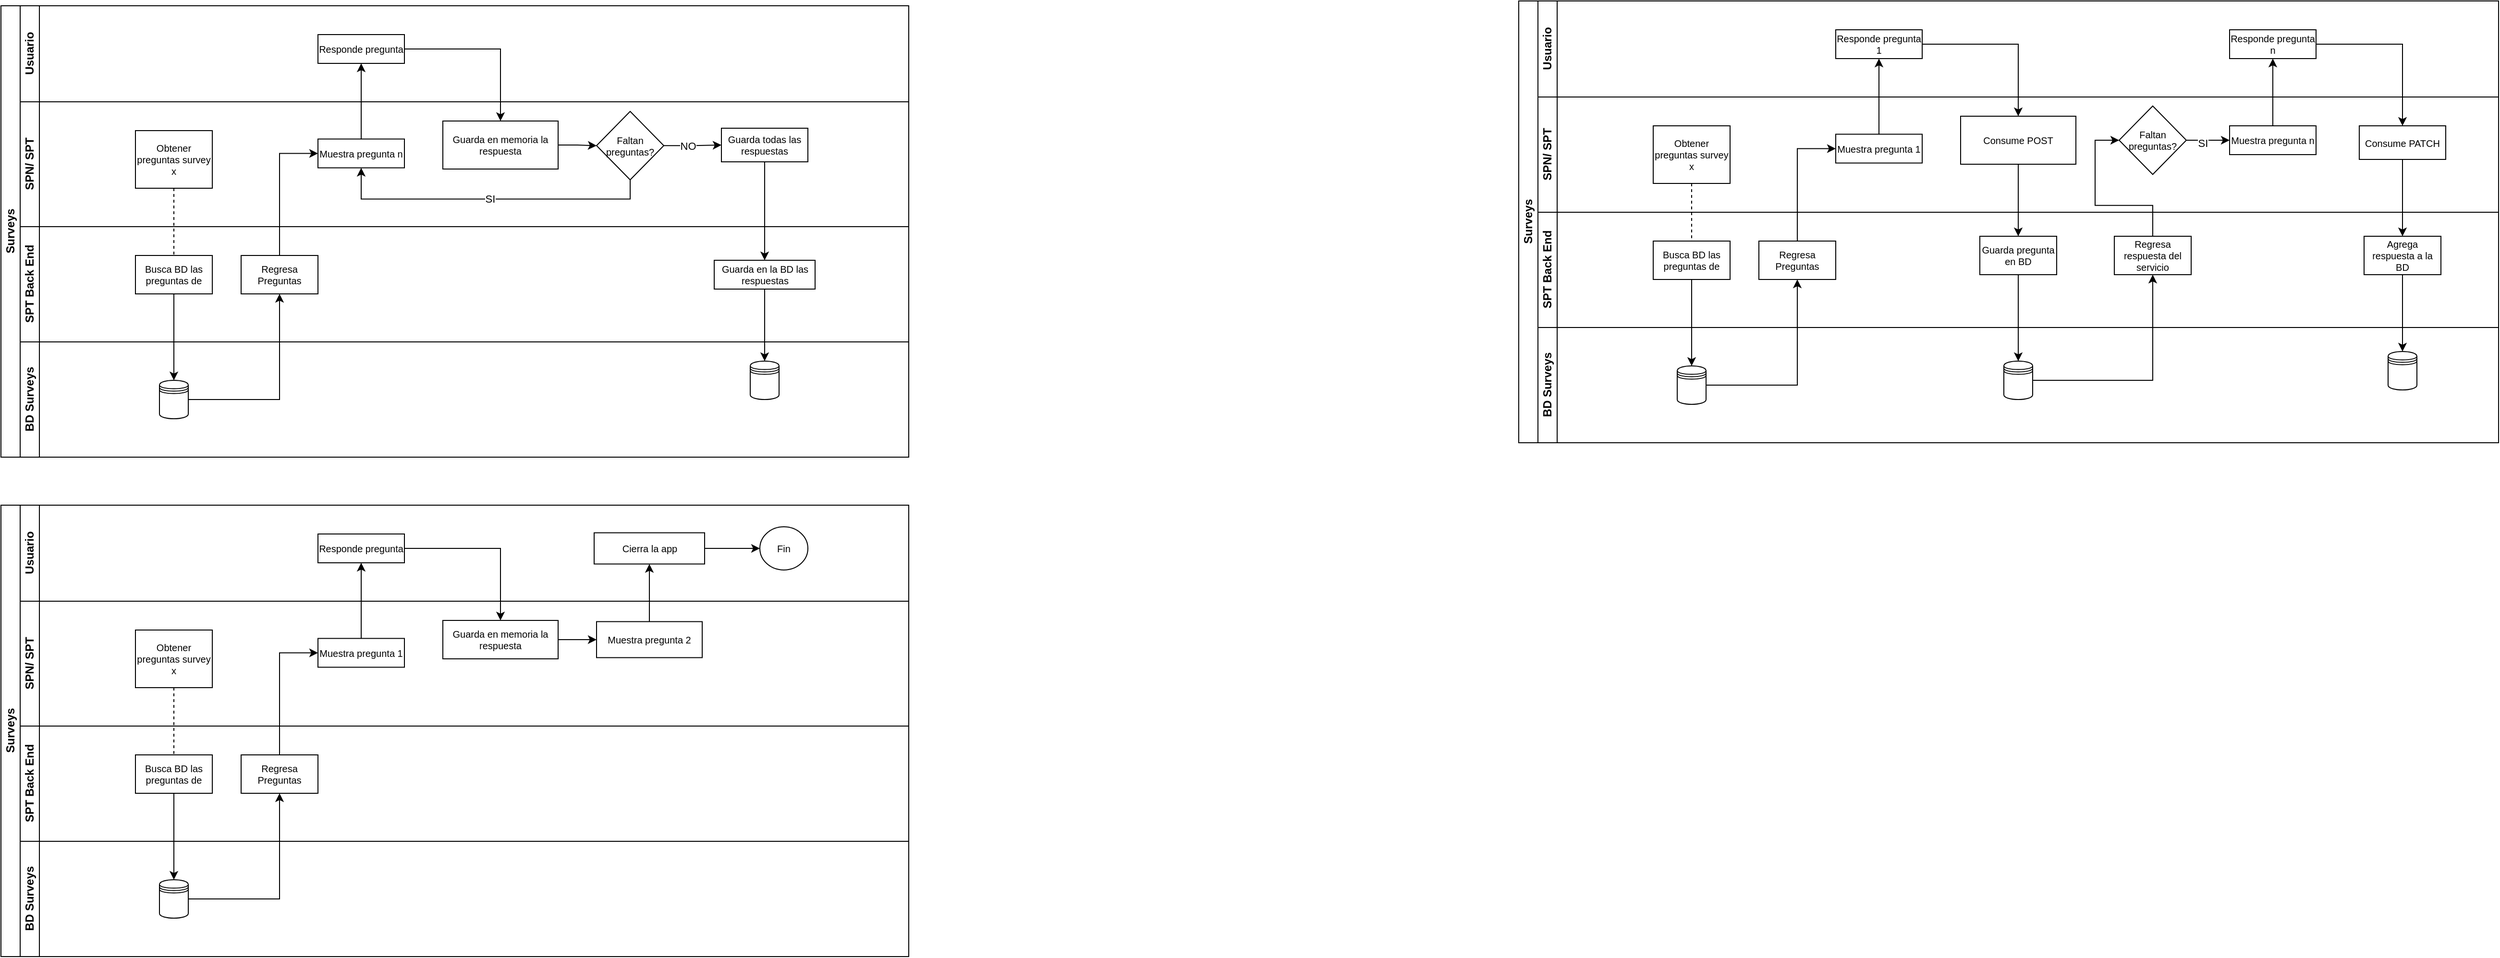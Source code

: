 <mxfile version="23.1.5" type="github">
  <diagram id="prtHgNgQTEPvFCAcTncT" name="Page-1">
    <mxGraphModel dx="1481" dy="801" grid="1" gridSize="10" guides="1" tooltips="1" connect="1" arrows="1" fold="1" page="1" pageScale="1" pageWidth="827" pageHeight="1169" math="0" shadow="0">
      <root>
        <mxCell id="0" />
        <mxCell id="1" parent="0" />
        <mxCell id="dNxyNK7c78bLwvsdeMH5-19" value="Surveys" style="swimlane;html=1;childLayout=stackLayout;resizeParent=1;resizeParentMax=0;horizontal=0;startSize=20;horizontalStack=0;" parent="1" vertex="1">
          <mxGeometry x="120" y="120" width="945" height="470" as="geometry" />
        </mxCell>
        <mxCell id="dNxyNK7c78bLwvsdeMH5-27" value="" style="edgeStyle=orthogonalEdgeStyle;rounded=0;orthogonalLoop=1;jettySize=auto;html=1;dashed=1;endArrow=none;endFill=0;" parent="dNxyNK7c78bLwvsdeMH5-19" source="dNxyNK7c78bLwvsdeMH5-24" target="dNxyNK7c78bLwvsdeMH5-26" edge="1">
          <mxGeometry relative="1" as="geometry" />
        </mxCell>
        <mxCell id="37Fz3xNmjwRVtcNxeAjS-9" value="Usuario" style="swimlane;html=1;startSize=20;horizontal=0;" parent="dNxyNK7c78bLwvsdeMH5-19" vertex="1">
          <mxGeometry x="20" width="925" height="100" as="geometry" />
        </mxCell>
        <mxCell id="37Fz3xNmjwRVtcNxeAjS-11" value="Responde pregunta" style="whiteSpace=wrap;html=1;fontSize=10;" parent="37Fz3xNmjwRVtcNxeAjS-9" vertex="1">
          <mxGeometry x="310" y="30" width="90" height="30" as="geometry" />
        </mxCell>
        <mxCell id="dNxyNK7c78bLwvsdeMH5-20" value="SPN/ SPT" style="swimlane;html=1;startSize=20;horizontal=0;" parent="dNxyNK7c78bLwvsdeMH5-19" vertex="1">
          <mxGeometry x="20" y="100" width="925" height="130" as="geometry" />
        </mxCell>
        <mxCell id="dNxyNK7c78bLwvsdeMH5-24" value="Obtener preguntas survey x" style="rounded=0;whiteSpace=wrap;html=1;fontFamily=Helvetica;fontSize=10;fontColor=#000000;align=center;" parent="dNxyNK7c78bLwvsdeMH5-20" vertex="1">
          <mxGeometry x="120" y="30" width="80" height="60" as="geometry" />
        </mxCell>
        <mxCell id="37Fz3xNmjwRVtcNxeAjS-6" value="Muestra pregunta n" style="whiteSpace=wrap;html=1;fontSize=10;" parent="dNxyNK7c78bLwvsdeMH5-20" vertex="1">
          <mxGeometry x="310" y="38.75" width="90" height="30" as="geometry" />
        </mxCell>
        <mxCell id="37Fz3xNmjwRVtcNxeAjS-12" value="Guarda en memoria la respuesta" style="whiteSpace=wrap;html=1;fontSize=10;" parent="dNxyNK7c78bLwvsdeMH5-20" vertex="1">
          <mxGeometry x="440" y="20" width="120" height="50" as="geometry" />
        </mxCell>
        <mxCell id="37Fz3xNmjwRVtcNxeAjS-22" value="" style="edgeStyle=orthogonalEdgeStyle;rounded=0;orthogonalLoop=1;jettySize=auto;html=1;" parent="dNxyNK7c78bLwvsdeMH5-20" source="37Fz3xNmjwRVtcNxeAjS-14" target="37Fz3xNmjwRVtcNxeAjS-21" edge="1">
          <mxGeometry relative="1" as="geometry" />
        </mxCell>
        <mxCell id="37Fz3xNmjwRVtcNxeAjS-31" value="NO" style="edgeLabel;html=1;align=center;verticalAlign=middle;resizable=0;points=[];" parent="37Fz3xNmjwRVtcNxeAjS-22" vertex="1" connectable="0">
          <mxGeometry x="-0.196" relative="1" as="geometry">
            <mxPoint as="offset" />
          </mxGeometry>
        </mxCell>
        <mxCell id="37Fz3xNmjwRVtcNxeAjS-14" value="Faltan preguntas?" style="rhombus;whiteSpace=wrap;html=1;fontSize=10;" parent="dNxyNK7c78bLwvsdeMH5-20" vertex="1">
          <mxGeometry x="600" y="10" width="70" height="71.25" as="geometry" />
        </mxCell>
        <mxCell id="37Fz3xNmjwRVtcNxeAjS-15" value="" style="edgeStyle=orthogonalEdgeStyle;rounded=0;orthogonalLoop=1;jettySize=auto;html=1;" parent="dNxyNK7c78bLwvsdeMH5-20" source="37Fz3xNmjwRVtcNxeAjS-12" target="37Fz3xNmjwRVtcNxeAjS-14" edge="1">
          <mxGeometry relative="1" as="geometry" />
        </mxCell>
        <mxCell id="37Fz3xNmjwRVtcNxeAjS-20" value="SI" style="edgeStyle=orthogonalEdgeStyle;rounded=0;orthogonalLoop=1;jettySize=auto;html=1;entryX=0.5;entryY=1;entryDx=0;entryDy=0;exitX=0.5;exitY=1;exitDx=0;exitDy=0;" parent="dNxyNK7c78bLwvsdeMH5-20" source="37Fz3xNmjwRVtcNxeAjS-14" target="37Fz3xNmjwRVtcNxeAjS-6" edge="1">
          <mxGeometry relative="1" as="geometry" />
        </mxCell>
        <mxCell id="37Fz3xNmjwRVtcNxeAjS-21" value="Guarda todas las respuestas" style="whiteSpace=wrap;html=1;fontSize=10;" parent="dNxyNK7c78bLwvsdeMH5-20" vertex="1">
          <mxGeometry x="730" y="27.5" width="90" height="35" as="geometry" />
        </mxCell>
        <mxCell id="dNxyNK7c78bLwvsdeMH5-21" value="SPT Back End" style="swimlane;html=1;startSize=20;horizontal=0;" parent="dNxyNK7c78bLwvsdeMH5-19" vertex="1">
          <mxGeometry x="20" y="230" width="925" height="120" as="geometry" />
        </mxCell>
        <mxCell id="dNxyNK7c78bLwvsdeMH5-26" value="Busca BD las preguntas de" style="rounded=0;whiteSpace=wrap;html=1;fontFamily=Helvetica;fontSize=10;fontColor=#000000;align=center;" parent="dNxyNK7c78bLwvsdeMH5-21" vertex="1">
          <mxGeometry x="120" y="30" width="80" height="40" as="geometry" />
        </mxCell>
        <mxCell id="37Fz3xNmjwRVtcNxeAjS-4" value="Regresa Preguntas" style="whiteSpace=wrap;html=1;fontSize=10;" parent="dNxyNK7c78bLwvsdeMH5-21" vertex="1">
          <mxGeometry x="230" y="30" width="80" height="40" as="geometry" />
        </mxCell>
        <mxCell id="37Fz3xNmjwRVtcNxeAjS-25" value="Guarda en la BD las respuestas" style="whiteSpace=wrap;html=1;fontSize=10;" parent="dNxyNK7c78bLwvsdeMH5-21" vertex="1">
          <mxGeometry x="722.5" y="35" width="105" height="30" as="geometry" />
        </mxCell>
        <mxCell id="dNxyNK7c78bLwvsdeMH5-22" value="BD Surveys" style="swimlane;html=1;startSize=20;horizontal=0;" parent="dNxyNK7c78bLwvsdeMH5-19" vertex="1">
          <mxGeometry x="20" y="350" width="925" height="120" as="geometry" />
        </mxCell>
        <mxCell id="37Fz3xNmjwRVtcNxeAjS-1" value="" style="shape=datastore;whiteSpace=wrap;html=1;" parent="dNxyNK7c78bLwvsdeMH5-22" vertex="1">
          <mxGeometry x="145" y="40" width="30" height="40" as="geometry" />
        </mxCell>
        <mxCell id="37Fz3xNmjwRVtcNxeAjS-27" value="" style="shape=datastore;whiteSpace=wrap;html=1;" parent="dNxyNK7c78bLwvsdeMH5-22" vertex="1">
          <mxGeometry x="760" y="20" width="30" height="40" as="geometry" />
        </mxCell>
        <mxCell id="37Fz3xNmjwRVtcNxeAjS-2" style="edgeStyle=orthogonalEdgeStyle;rounded=0;orthogonalLoop=1;jettySize=auto;html=1;" parent="dNxyNK7c78bLwvsdeMH5-19" source="dNxyNK7c78bLwvsdeMH5-26" target="37Fz3xNmjwRVtcNxeAjS-1" edge="1">
          <mxGeometry relative="1" as="geometry" />
        </mxCell>
        <mxCell id="37Fz3xNmjwRVtcNxeAjS-5" value="" style="edgeStyle=orthogonalEdgeStyle;rounded=0;orthogonalLoop=1;jettySize=auto;html=1;" parent="dNxyNK7c78bLwvsdeMH5-19" source="37Fz3xNmjwRVtcNxeAjS-1" target="37Fz3xNmjwRVtcNxeAjS-4" edge="1">
          <mxGeometry relative="1" as="geometry" />
        </mxCell>
        <mxCell id="37Fz3xNmjwRVtcNxeAjS-8" style="edgeStyle=orthogonalEdgeStyle;rounded=0;orthogonalLoop=1;jettySize=auto;html=1;exitX=0.5;exitY=0;exitDx=0;exitDy=0;entryX=0;entryY=0.5;entryDx=0;entryDy=0;" parent="dNxyNK7c78bLwvsdeMH5-19" source="37Fz3xNmjwRVtcNxeAjS-4" target="37Fz3xNmjwRVtcNxeAjS-6" edge="1">
          <mxGeometry relative="1" as="geometry" />
        </mxCell>
        <mxCell id="37Fz3xNmjwRVtcNxeAjS-13" style="edgeStyle=orthogonalEdgeStyle;rounded=0;orthogonalLoop=1;jettySize=auto;html=1;entryX=0.5;entryY=0;entryDx=0;entryDy=0;" parent="dNxyNK7c78bLwvsdeMH5-19" source="37Fz3xNmjwRVtcNxeAjS-11" target="37Fz3xNmjwRVtcNxeAjS-12" edge="1">
          <mxGeometry relative="1" as="geometry" />
        </mxCell>
        <mxCell id="37Fz3xNmjwRVtcNxeAjS-10" style="edgeStyle=orthogonalEdgeStyle;rounded=0;orthogonalLoop=1;jettySize=auto;html=1;exitX=0.5;exitY=0;exitDx=0;exitDy=0;entryX=0.5;entryY=1;entryDx=0;entryDy=0;" parent="dNxyNK7c78bLwvsdeMH5-19" source="37Fz3xNmjwRVtcNxeAjS-6" target="37Fz3xNmjwRVtcNxeAjS-11" edge="1">
          <mxGeometry relative="1" as="geometry">
            <mxPoint x="375" y="70" as="targetPoint" />
          </mxGeometry>
        </mxCell>
        <mxCell id="37Fz3xNmjwRVtcNxeAjS-26" value="" style="edgeStyle=orthogonalEdgeStyle;rounded=0;orthogonalLoop=1;jettySize=auto;html=1;" parent="dNxyNK7c78bLwvsdeMH5-19" source="37Fz3xNmjwRVtcNxeAjS-21" target="37Fz3xNmjwRVtcNxeAjS-25" edge="1">
          <mxGeometry relative="1" as="geometry" />
        </mxCell>
        <mxCell id="37Fz3xNmjwRVtcNxeAjS-28" style="edgeStyle=orthogonalEdgeStyle;rounded=0;orthogonalLoop=1;jettySize=auto;html=1;entryX=0.5;entryY=0;entryDx=0;entryDy=0;" parent="dNxyNK7c78bLwvsdeMH5-19" source="37Fz3xNmjwRVtcNxeAjS-25" target="37Fz3xNmjwRVtcNxeAjS-27" edge="1">
          <mxGeometry relative="1" as="geometry" />
        </mxCell>
        <mxCell id="37Fz3xNmjwRVtcNxeAjS-32" value="Surveys" style="swimlane;html=1;childLayout=stackLayout;resizeParent=1;resizeParentMax=0;horizontal=0;startSize=20;horizontalStack=0;" parent="1" vertex="1">
          <mxGeometry x="120" y="640" width="945" height="470" as="geometry" />
        </mxCell>
        <mxCell id="37Fz3xNmjwRVtcNxeAjS-33" value="" style="edgeStyle=orthogonalEdgeStyle;rounded=0;orthogonalLoop=1;jettySize=auto;html=1;dashed=1;endArrow=none;endFill=0;" parent="37Fz3xNmjwRVtcNxeAjS-32" source="37Fz3xNmjwRVtcNxeAjS-37" target="37Fz3xNmjwRVtcNxeAjS-47" edge="1">
          <mxGeometry relative="1" as="geometry" />
        </mxCell>
        <mxCell id="37Fz3xNmjwRVtcNxeAjS-34" value="Usuario" style="swimlane;html=1;startSize=20;horizontal=0;" parent="37Fz3xNmjwRVtcNxeAjS-32" vertex="1">
          <mxGeometry x="20" width="925" height="100" as="geometry" />
        </mxCell>
        <mxCell id="37Fz3xNmjwRVtcNxeAjS-35" value="Responde pregunta" style="whiteSpace=wrap;html=1;fontSize=10;" parent="37Fz3xNmjwRVtcNxeAjS-34" vertex="1">
          <mxGeometry x="310" y="30" width="90" height="30" as="geometry" />
        </mxCell>
        <mxCell id="37Fz3xNmjwRVtcNxeAjS-66" value="" style="edgeStyle=orthogonalEdgeStyle;rounded=0;orthogonalLoop=1;jettySize=auto;html=1;" parent="37Fz3xNmjwRVtcNxeAjS-34" source="37Fz3xNmjwRVtcNxeAjS-63" target="37Fz3xNmjwRVtcNxeAjS-65" edge="1">
          <mxGeometry relative="1" as="geometry" />
        </mxCell>
        <mxCell id="37Fz3xNmjwRVtcNxeAjS-63" value="Cierra la app" style="whiteSpace=wrap;html=1;fontSize=10;" parent="37Fz3xNmjwRVtcNxeAjS-34" vertex="1">
          <mxGeometry x="597.5" y="28.75" width="115" height="32.5" as="geometry" />
        </mxCell>
        <mxCell id="37Fz3xNmjwRVtcNxeAjS-65" value="Fin" style="ellipse;whiteSpace=wrap;html=1;fontSize=10;" parent="37Fz3xNmjwRVtcNxeAjS-34" vertex="1">
          <mxGeometry x="770" y="22.5" width="50" height="45" as="geometry" />
        </mxCell>
        <mxCell id="37Fz3xNmjwRVtcNxeAjS-36" value="SPN/ SPT" style="swimlane;html=1;startSize=20;horizontal=0;" parent="37Fz3xNmjwRVtcNxeAjS-32" vertex="1">
          <mxGeometry x="20" y="100" width="925" height="130" as="geometry" />
        </mxCell>
        <mxCell id="37Fz3xNmjwRVtcNxeAjS-37" value="Obtener preguntas survey x" style="rounded=0;whiteSpace=wrap;html=1;fontFamily=Helvetica;fontSize=10;fontColor=#000000;align=center;" parent="37Fz3xNmjwRVtcNxeAjS-36" vertex="1">
          <mxGeometry x="120" y="30" width="80" height="60" as="geometry" />
        </mxCell>
        <mxCell id="37Fz3xNmjwRVtcNxeAjS-38" value="Muestra pregunta 1" style="whiteSpace=wrap;html=1;fontSize=10;" parent="37Fz3xNmjwRVtcNxeAjS-36" vertex="1">
          <mxGeometry x="310" y="38.75" width="90" height="30" as="geometry" />
        </mxCell>
        <mxCell id="37Fz3xNmjwRVtcNxeAjS-62" value="" style="edgeStyle=orthogonalEdgeStyle;rounded=0;orthogonalLoop=1;jettySize=auto;html=1;" parent="37Fz3xNmjwRVtcNxeAjS-36" source="37Fz3xNmjwRVtcNxeAjS-39" target="37Fz3xNmjwRVtcNxeAjS-61" edge="1">
          <mxGeometry relative="1" as="geometry" />
        </mxCell>
        <mxCell id="37Fz3xNmjwRVtcNxeAjS-39" value="Guarda en memoria la respuesta" style="whiteSpace=wrap;html=1;fontSize=10;" parent="37Fz3xNmjwRVtcNxeAjS-36" vertex="1">
          <mxGeometry x="440" y="20" width="120" height="40" as="geometry" />
        </mxCell>
        <mxCell id="37Fz3xNmjwRVtcNxeAjS-61" value="Muestra pregunta 2" style="whiteSpace=wrap;html=1;fontSize=10;" parent="37Fz3xNmjwRVtcNxeAjS-36" vertex="1">
          <mxGeometry x="600" y="21.25" width="110" height="37.5" as="geometry" />
        </mxCell>
        <mxCell id="37Fz3xNmjwRVtcNxeAjS-46" value="SPT Back End" style="swimlane;html=1;startSize=20;horizontal=0;" parent="37Fz3xNmjwRVtcNxeAjS-32" vertex="1">
          <mxGeometry x="20" y="230" width="925" height="120" as="geometry" />
        </mxCell>
        <mxCell id="37Fz3xNmjwRVtcNxeAjS-47" value="Busca BD las preguntas de" style="rounded=0;whiteSpace=wrap;html=1;fontFamily=Helvetica;fontSize=10;fontColor=#000000;align=center;" parent="37Fz3xNmjwRVtcNxeAjS-46" vertex="1">
          <mxGeometry x="120" y="30" width="80" height="40" as="geometry" />
        </mxCell>
        <mxCell id="37Fz3xNmjwRVtcNxeAjS-48" value="Regresa Preguntas" style="whiteSpace=wrap;html=1;fontSize=10;" parent="37Fz3xNmjwRVtcNxeAjS-46" vertex="1">
          <mxGeometry x="230" y="30" width="80" height="40" as="geometry" />
        </mxCell>
        <mxCell id="37Fz3xNmjwRVtcNxeAjS-50" value="BD Surveys" style="swimlane;html=1;startSize=20;horizontal=0;" parent="37Fz3xNmjwRVtcNxeAjS-32" vertex="1">
          <mxGeometry x="20" y="350" width="925" height="120" as="geometry" />
        </mxCell>
        <mxCell id="37Fz3xNmjwRVtcNxeAjS-51" value="" style="shape=datastore;whiteSpace=wrap;html=1;" parent="37Fz3xNmjwRVtcNxeAjS-50" vertex="1">
          <mxGeometry x="145" y="40" width="30" height="40" as="geometry" />
        </mxCell>
        <mxCell id="37Fz3xNmjwRVtcNxeAjS-53" style="edgeStyle=orthogonalEdgeStyle;rounded=0;orthogonalLoop=1;jettySize=auto;html=1;" parent="37Fz3xNmjwRVtcNxeAjS-32" source="37Fz3xNmjwRVtcNxeAjS-47" target="37Fz3xNmjwRVtcNxeAjS-51" edge="1">
          <mxGeometry relative="1" as="geometry" />
        </mxCell>
        <mxCell id="37Fz3xNmjwRVtcNxeAjS-54" value="" style="edgeStyle=orthogonalEdgeStyle;rounded=0;orthogonalLoop=1;jettySize=auto;html=1;" parent="37Fz3xNmjwRVtcNxeAjS-32" source="37Fz3xNmjwRVtcNxeAjS-51" target="37Fz3xNmjwRVtcNxeAjS-48" edge="1">
          <mxGeometry relative="1" as="geometry" />
        </mxCell>
        <mxCell id="37Fz3xNmjwRVtcNxeAjS-55" style="edgeStyle=orthogonalEdgeStyle;rounded=0;orthogonalLoop=1;jettySize=auto;html=1;exitX=0.5;exitY=0;exitDx=0;exitDy=0;entryX=0;entryY=0.5;entryDx=0;entryDy=0;" parent="37Fz3xNmjwRVtcNxeAjS-32" source="37Fz3xNmjwRVtcNxeAjS-48" target="37Fz3xNmjwRVtcNxeAjS-38" edge="1">
          <mxGeometry relative="1" as="geometry" />
        </mxCell>
        <mxCell id="37Fz3xNmjwRVtcNxeAjS-56" style="edgeStyle=orthogonalEdgeStyle;rounded=0;orthogonalLoop=1;jettySize=auto;html=1;entryX=0.5;entryY=0;entryDx=0;entryDy=0;" parent="37Fz3xNmjwRVtcNxeAjS-32" source="37Fz3xNmjwRVtcNxeAjS-35" target="37Fz3xNmjwRVtcNxeAjS-39" edge="1">
          <mxGeometry relative="1" as="geometry" />
        </mxCell>
        <mxCell id="37Fz3xNmjwRVtcNxeAjS-57" style="edgeStyle=orthogonalEdgeStyle;rounded=0;orthogonalLoop=1;jettySize=auto;html=1;exitX=0.5;exitY=0;exitDx=0;exitDy=0;entryX=0.5;entryY=1;entryDx=0;entryDy=0;" parent="37Fz3xNmjwRVtcNxeAjS-32" source="37Fz3xNmjwRVtcNxeAjS-38" target="37Fz3xNmjwRVtcNxeAjS-35" edge="1">
          <mxGeometry relative="1" as="geometry">
            <mxPoint x="375" y="70" as="targetPoint" />
          </mxGeometry>
        </mxCell>
        <mxCell id="37Fz3xNmjwRVtcNxeAjS-64" value="" style="edgeStyle=orthogonalEdgeStyle;rounded=0;orthogonalLoop=1;jettySize=auto;html=1;" parent="37Fz3xNmjwRVtcNxeAjS-32" source="37Fz3xNmjwRVtcNxeAjS-61" target="37Fz3xNmjwRVtcNxeAjS-63" edge="1">
          <mxGeometry relative="1" as="geometry" />
        </mxCell>
        <mxCell id="DLc_mvqa6RnwXc7KqKSA-1" value="Surveys" style="swimlane;html=1;childLayout=stackLayout;resizeParent=1;resizeParentMax=0;horizontal=0;startSize=20;horizontalStack=0;" vertex="1" parent="1">
          <mxGeometry x="1700" y="115" width="1020" height="460" as="geometry" />
        </mxCell>
        <mxCell id="DLc_mvqa6RnwXc7KqKSA-2" value="" style="edgeStyle=orthogonalEdgeStyle;rounded=0;orthogonalLoop=1;jettySize=auto;html=1;dashed=1;endArrow=none;endFill=0;" edge="1" parent="DLc_mvqa6RnwXc7KqKSA-1" source="DLc_mvqa6RnwXc7KqKSA-6" target="DLc_mvqa6RnwXc7KqKSA-16">
          <mxGeometry relative="1" as="geometry" />
        </mxCell>
        <mxCell id="DLc_mvqa6RnwXc7KqKSA-3" value="Usuario" style="swimlane;html=1;startSize=20;horizontal=0;" vertex="1" parent="DLc_mvqa6RnwXc7KqKSA-1">
          <mxGeometry x="20" width="1000" height="100" as="geometry" />
        </mxCell>
        <mxCell id="DLc_mvqa6RnwXc7KqKSA-4" value="Responde pregunta 1" style="whiteSpace=wrap;html=1;fontSize=10;" vertex="1" parent="DLc_mvqa6RnwXc7KqKSA-3">
          <mxGeometry x="310" y="30" width="90" height="30" as="geometry" />
        </mxCell>
        <mxCell id="DLc_mvqa6RnwXc7KqKSA-48" value="Responde pregunta n" style="whiteSpace=wrap;html=1;fontSize=10;" vertex="1" parent="DLc_mvqa6RnwXc7KqKSA-3">
          <mxGeometry x="720" y="30" width="90" height="30" as="geometry" />
        </mxCell>
        <mxCell id="DLc_mvqa6RnwXc7KqKSA-5" value="SPN/ SPT" style="swimlane;html=1;startSize=20;horizontal=0;" vertex="1" parent="DLc_mvqa6RnwXc7KqKSA-1">
          <mxGeometry x="20" y="100" width="1000" height="120" as="geometry" />
        </mxCell>
        <mxCell id="DLc_mvqa6RnwXc7KqKSA-6" value="Obtener preguntas survey x" style="rounded=0;whiteSpace=wrap;html=1;fontFamily=Helvetica;fontSize=10;fontColor=#000000;align=center;" vertex="1" parent="DLc_mvqa6RnwXc7KqKSA-5">
          <mxGeometry x="120" y="30" width="80" height="60" as="geometry" />
        </mxCell>
        <mxCell id="DLc_mvqa6RnwXc7KqKSA-7" value="Muestra pregunta 1" style="whiteSpace=wrap;html=1;fontSize=10;" vertex="1" parent="DLc_mvqa6RnwXc7KqKSA-5">
          <mxGeometry x="310" y="38.75" width="90" height="30" as="geometry" />
        </mxCell>
        <mxCell id="DLc_mvqa6RnwXc7KqKSA-8" value="Consume POST" style="whiteSpace=wrap;html=1;fontSize=10;" vertex="1" parent="DLc_mvqa6RnwXc7KqKSA-5">
          <mxGeometry x="440" y="20" width="120" height="50" as="geometry" />
        </mxCell>
        <mxCell id="DLc_mvqa6RnwXc7KqKSA-47" style="edgeStyle=orthogonalEdgeStyle;rounded=0;orthogonalLoop=1;jettySize=auto;html=1;exitX=1;exitY=0.5;exitDx=0;exitDy=0;" edge="1" parent="DLc_mvqa6RnwXc7KqKSA-5" source="DLc_mvqa6RnwXc7KqKSA-11" target="DLc_mvqa6RnwXc7KqKSA-44">
          <mxGeometry relative="1" as="geometry" />
        </mxCell>
        <mxCell id="DLc_mvqa6RnwXc7KqKSA-54" value="SI" style="edgeLabel;html=1;align=center;verticalAlign=middle;resizable=0;points=[];" vertex="1" connectable="0" parent="DLc_mvqa6RnwXc7KqKSA-47">
          <mxGeometry x="-0.251" y="-3" relative="1" as="geometry">
            <mxPoint as="offset" />
          </mxGeometry>
        </mxCell>
        <mxCell id="DLc_mvqa6RnwXc7KqKSA-11" value="Faltan preguntas?" style="rhombus;whiteSpace=wrap;html=1;fontSize=10;" vertex="1" parent="DLc_mvqa6RnwXc7KqKSA-5">
          <mxGeometry x="605" y="9.37" width="70" height="71.25" as="geometry" />
        </mxCell>
        <mxCell id="DLc_mvqa6RnwXc7KqKSA-14" value="Consume PATCH" style="whiteSpace=wrap;html=1;fontSize=10;" vertex="1" parent="DLc_mvqa6RnwXc7KqKSA-5">
          <mxGeometry x="855" y="30" width="90" height="35" as="geometry" />
        </mxCell>
        <mxCell id="DLc_mvqa6RnwXc7KqKSA-44" value="Muestra pregunta n" style="whiteSpace=wrap;html=1;fontSize=10;" vertex="1" parent="DLc_mvqa6RnwXc7KqKSA-5">
          <mxGeometry x="720" y="29.99" width="90" height="30" as="geometry" />
        </mxCell>
        <mxCell id="DLc_mvqa6RnwXc7KqKSA-15" value="SPT Back End" style="swimlane;html=1;startSize=20;horizontal=0;" vertex="1" parent="DLc_mvqa6RnwXc7KqKSA-1">
          <mxGeometry x="20" y="220" width="1000" height="120" as="geometry" />
        </mxCell>
        <mxCell id="DLc_mvqa6RnwXc7KqKSA-16" value="Busca BD las preguntas de" style="rounded=0;whiteSpace=wrap;html=1;fontFamily=Helvetica;fontSize=10;fontColor=#000000;align=center;" vertex="1" parent="DLc_mvqa6RnwXc7KqKSA-15">
          <mxGeometry x="120" y="30" width="80" height="40" as="geometry" />
        </mxCell>
        <mxCell id="DLc_mvqa6RnwXc7KqKSA-17" value="Regresa Preguntas" style="whiteSpace=wrap;html=1;fontSize=10;" vertex="1" parent="DLc_mvqa6RnwXc7KqKSA-15">
          <mxGeometry x="230" y="30" width="80" height="40" as="geometry" />
        </mxCell>
        <mxCell id="DLc_mvqa6RnwXc7KqKSA-29" value="Guarda pregunta en BD" style="whiteSpace=wrap;html=1;fontSize=10;" vertex="1" parent="DLc_mvqa6RnwXc7KqKSA-15">
          <mxGeometry x="460" y="25" width="80" height="40" as="geometry" />
        </mxCell>
        <mxCell id="DLc_mvqa6RnwXc7KqKSA-33" value="Regresa respuesta del servicio" style="whiteSpace=wrap;html=1;fontSize=10;" vertex="1" parent="DLc_mvqa6RnwXc7KqKSA-15">
          <mxGeometry x="600" y="25" width="80" height="40" as="geometry" />
        </mxCell>
        <mxCell id="DLc_mvqa6RnwXc7KqKSA-50" value="Agrega respuesta a la BD" style="whiteSpace=wrap;html=1;fontSize=10;" vertex="1" parent="DLc_mvqa6RnwXc7KqKSA-15">
          <mxGeometry x="860" y="25" width="80" height="40" as="geometry" />
        </mxCell>
        <mxCell id="DLc_mvqa6RnwXc7KqKSA-22" style="edgeStyle=orthogonalEdgeStyle;rounded=0;orthogonalLoop=1;jettySize=auto;html=1;" edge="1" parent="DLc_mvqa6RnwXc7KqKSA-1" source="DLc_mvqa6RnwXc7KqKSA-16" target="DLc_mvqa6RnwXc7KqKSA-20">
          <mxGeometry relative="1" as="geometry" />
        </mxCell>
        <mxCell id="DLc_mvqa6RnwXc7KqKSA-23" value="" style="edgeStyle=orthogonalEdgeStyle;rounded=0;orthogonalLoop=1;jettySize=auto;html=1;" edge="1" parent="DLc_mvqa6RnwXc7KqKSA-1" source="DLc_mvqa6RnwXc7KqKSA-20" target="DLc_mvqa6RnwXc7KqKSA-17">
          <mxGeometry relative="1" as="geometry" />
        </mxCell>
        <mxCell id="DLc_mvqa6RnwXc7KqKSA-24" style="edgeStyle=orthogonalEdgeStyle;rounded=0;orthogonalLoop=1;jettySize=auto;html=1;exitX=0.5;exitY=0;exitDx=0;exitDy=0;entryX=0;entryY=0.5;entryDx=0;entryDy=0;" edge="1" parent="DLc_mvqa6RnwXc7KqKSA-1" source="DLc_mvqa6RnwXc7KqKSA-17" target="DLc_mvqa6RnwXc7KqKSA-7">
          <mxGeometry relative="1" as="geometry" />
        </mxCell>
        <mxCell id="DLc_mvqa6RnwXc7KqKSA-25" style="edgeStyle=orthogonalEdgeStyle;rounded=0;orthogonalLoop=1;jettySize=auto;html=1;entryX=0.5;entryY=0;entryDx=0;entryDy=0;" edge="1" parent="DLc_mvqa6RnwXc7KqKSA-1" source="DLc_mvqa6RnwXc7KqKSA-4" target="DLc_mvqa6RnwXc7KqKSA-8">
          <mxGeometry relative="1" as="geometry" />
        </mxCell>
        <mxCell id="DLc_mvqa6RnwXc7KqKSA-26" style="edgeStyle=orthogonalEdgeStyle;rounded=0;orthogonalLoop=1;jettySize=auto;html=1;exitX=0.5;exitY=0;exitDx=0;exitDy=0;entryX=0.5;entryY=1;entryDx=0;entryDy=0;" edge="1" parent="DLc_mvqa6RnwXc7KqKSA-1" source="DLc_mvqa6RnwXc7KqKSA-7" target="DLc_mvqa6RnwXc7KqKSA-4">
          <mxGeometry relative="1" as="geometry">
            <mxPoint x="375" y="70" as="targetPoint" />
          </mxGeometry>
        </mxCell>
        <mxCell id="DLc_mvqa6RnwXc7KqKSA-30" style="edgeStyle=orthogonalEdgeStyle;rounded=0;orthogonalLoop=1;jettySize=auto;html=1;entryX=0.5;entryY=0;entryDx=0;entryDy=0;" edge="1" parent="DLc_mvqa6RnwXc7KqKSA-1" source="DLc_mvqa6RnwXc7KqKSA-8" target="DLc_mvqa6RnwXc7KqKSA-29">
          <mxGeometry relative="1" as="geometry" />
        </mxCell>
        <mxCell id="DLc_mvqa6RnwXc7KqKSA-32" value="" style="edgeStyle=orthogonalEdgeStyle;rounded=0;orthogonalLoop=1;jettySize=auto;html=1;" edge="1" parent="DLc_mvqa6RnwXc7KqKSA-1" source="DLc_mvqa6RnwXc7KqKSA-29" target="DLc_mvqa6RnwXc7KqKSA-31">
          <mxGeometry relative="1" as="geometry" />
        </mxCell>
        <mxCell id="DLc_mvqa6RnwXc7KqKSA-34" style="edgeStyle=orthogonalEdgeStyle;rounded=0;orthogonalLoop=1;jettySize=auto;html=1;exitX=1;exitY=0.5;exitDx=0;exitDy=0;entryX=0.5;entryY=1;entryDx=0;entryDy=0;" edge="1" parent="DLc_mvqa6RnwXc7KqKSA-1" source="DLc_mvqa6RnwXc7KqKSA-31" target="DLc_mvqa6RnwXc7KqKSA-33">
          <mxGeometry relative="1" as="geometry" />
        </mxCell>
        <mxCell id="DLc_mvqa6RnwXc7KqKSA-46" style="edgeStyle=orthogonalEdgeStyle;rounded=0;orthogonalLoop=1;jettySize=auto;html=1;exitX=0.5;exitY=0;exitDx=0;exitDy=0;entryX=0;entryY=0.5;entryDx=0;entryDy=0;" edge="1" parent="DLc_mvqa6RnwXc7KqKSA-1" source="DLc_mvqa6RnwXc7KqKSA-33" target="DLc_mvqa6RnwXc7KqKSA-11">
          <mxGeometry relative="1" as="geometry" />
        </mxCell>
        <mxCell id="DLc_mvqa6RnwXc7KqKSA-49" style="edgeStyle=orthogonalEdgeStyle;rounded=0;orthogonalLoop=1;jettySize=auto;html=1;exitX=0.5;exitY=0;exitDx=0;exitDy=0;entryX=0.5;entryY=1;entryDx=0;entryDy=0;" edge="1" parent="DLc_mvqa6RnwXc7KqKSA-1" source="DLc_mvqa6RnwXc7KqKSA-44" target="DLc_mvqa6RnwXc7KqKSA-48">
          <mxGeometry relative="1" as="geometry" />
        </mxCell>
        <mxCell id="DLc_mvqa6RnwXc7KqKSA-51" style="edgeStyle=orthogonalEdgeStyle;rounded=0;orthogonalLoop=1;jettySize=auto;html=1;exitX=0.5;exitY=1;exitDx=0;exitDy=0;entryX=0.5;entryY=0;entryDx=0;entryDy=0;" edge="1" parent="DLc_mvqa6RnwXc7KqKSA-1" source="DLc_mvqa6RnwXc7KqKSA-50" target="DLc_mvqa6RnwXc7KqKSA-21">
          <mxGeometry relative="1" as="geometry" />
        </mxCell>
        <mxCell id="DLc_mvqa6RnwXc7KqKSA-19" value="BD Surveys" style="swimlane;html=1;startSize=20;horizontal=0;" vertex="1" parent="DLc_mvqa6RnwXc7KqKSA-1">
          <mxGeometry x="20" y="340" width="1000" height="120" as="geometry" />
        </mxCell>
        <mxCell id="DLc_mvqa6RnwXc7KqKSA-20" value="" style="shape=datastore;whiteSpace=wrap;html=1;" vertex="1" parent="DLc_mvqa6RnwXc7KqKSA-19">
          <mxGeometry x="145" y="40" width="30" height="40" as="geometry" />
        </mxCell>
        <mxCell id="DLc_mvqa6RnwXc7KqKSA-31" value="" style="shape=datastore;whiteSpace=wrap;html=1;" vertex="1" parent="DLc_mvqa6RnwXc7KqKSA-19">
          <mxGeometry x="485" y="35" width="30" height="40" as="geometry" />
        </mxCell>
        <mxCell id="DLc_mvqa6RnwXc7KqKSA-21" value="" style="shape=datastore;whiteSpace=wrap;html=1;" vertex="1" parent="DLc_mvqa6RnwXc7KqKSA-19">
          <mxGeometry x="885" y="25" width="30" height="40" as="geometry" />
        </mxCell>
        <mxCell id="DLc_mvqa6RnwXc7KqKSA-52" style="edgeStyle=orthogonalEdgeStyle;rounded=0;orthogonalLoop=1;jettySize=auto;html=1;exitX=0.5;exitY=1;exitDx=0;exitDy=0;entryX=0.5;entryY=0;entryDx=0;entryDy=0;" edge="1" parent="DLc_mvqa6RnwXc7KqKSA-1" source="DLc_mvqa6RnwXc7KqKSA-14" target="DLc_mvqa6RnwXc7KqKSA-50">
          <mxGeometry relative="1" as="geometry" />
        </mxCell>
        <mxCell id="DLc_mvqa6RnwXc7KqKSA-53" style="edgeStyle=orthogonalEdgeStyle;rounded=0;orthogonalLoop=1;jettySize=auto;html=1;exitX=1;exitY=0.5;exitDx=0;exitDy=0;entryX=0.5;entryY=0;entryDx=0;entryDy=0;" edge="1" parent="DLc_mvqa6RnwXc7KqKSA-1" source="DLc_mvqa6RnwXc7KqKSA-48" target="DLc_mvqa6RnwXc7KqKSA-14">
          <mxGeometry relative="1" as="geometry" />
        </mxCell>
      </root>
    </mxGraphModel>
  </diagram>
</mxfile>
